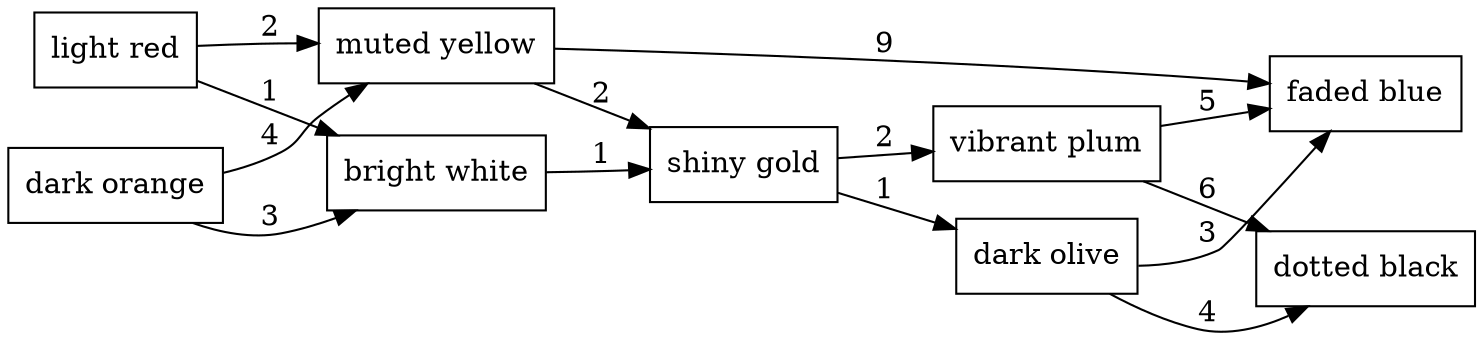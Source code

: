digraph G {
rankdir=LR;
node [shape=box];
	"light red" -> "bright white" [label=1];
	"light red" -> "muted yellow" [label=2];
	"dark orange" -> "bright white" [label=3];
	"dark orange" -> "muted yellow" [label=4];
	"bright white" -> "shiny gold" [label=1];
	"muted yellow" -> "shiny gold" [label=2];
	"muted yellow" -> "faded blue" [label=9];
	"shiny gold" -> "dark olive" [label=1];
	"shiny gold" -> "vibrant plum" [label=2];
	"dark olive" -> "faded blue" [label=3];
	"dark olive" -> "dotted black" [label=4];
	"vibrant plum" -> "faded blue" [label=5];
	"vibrant plum" -> "dotted black" [label=6];
}
